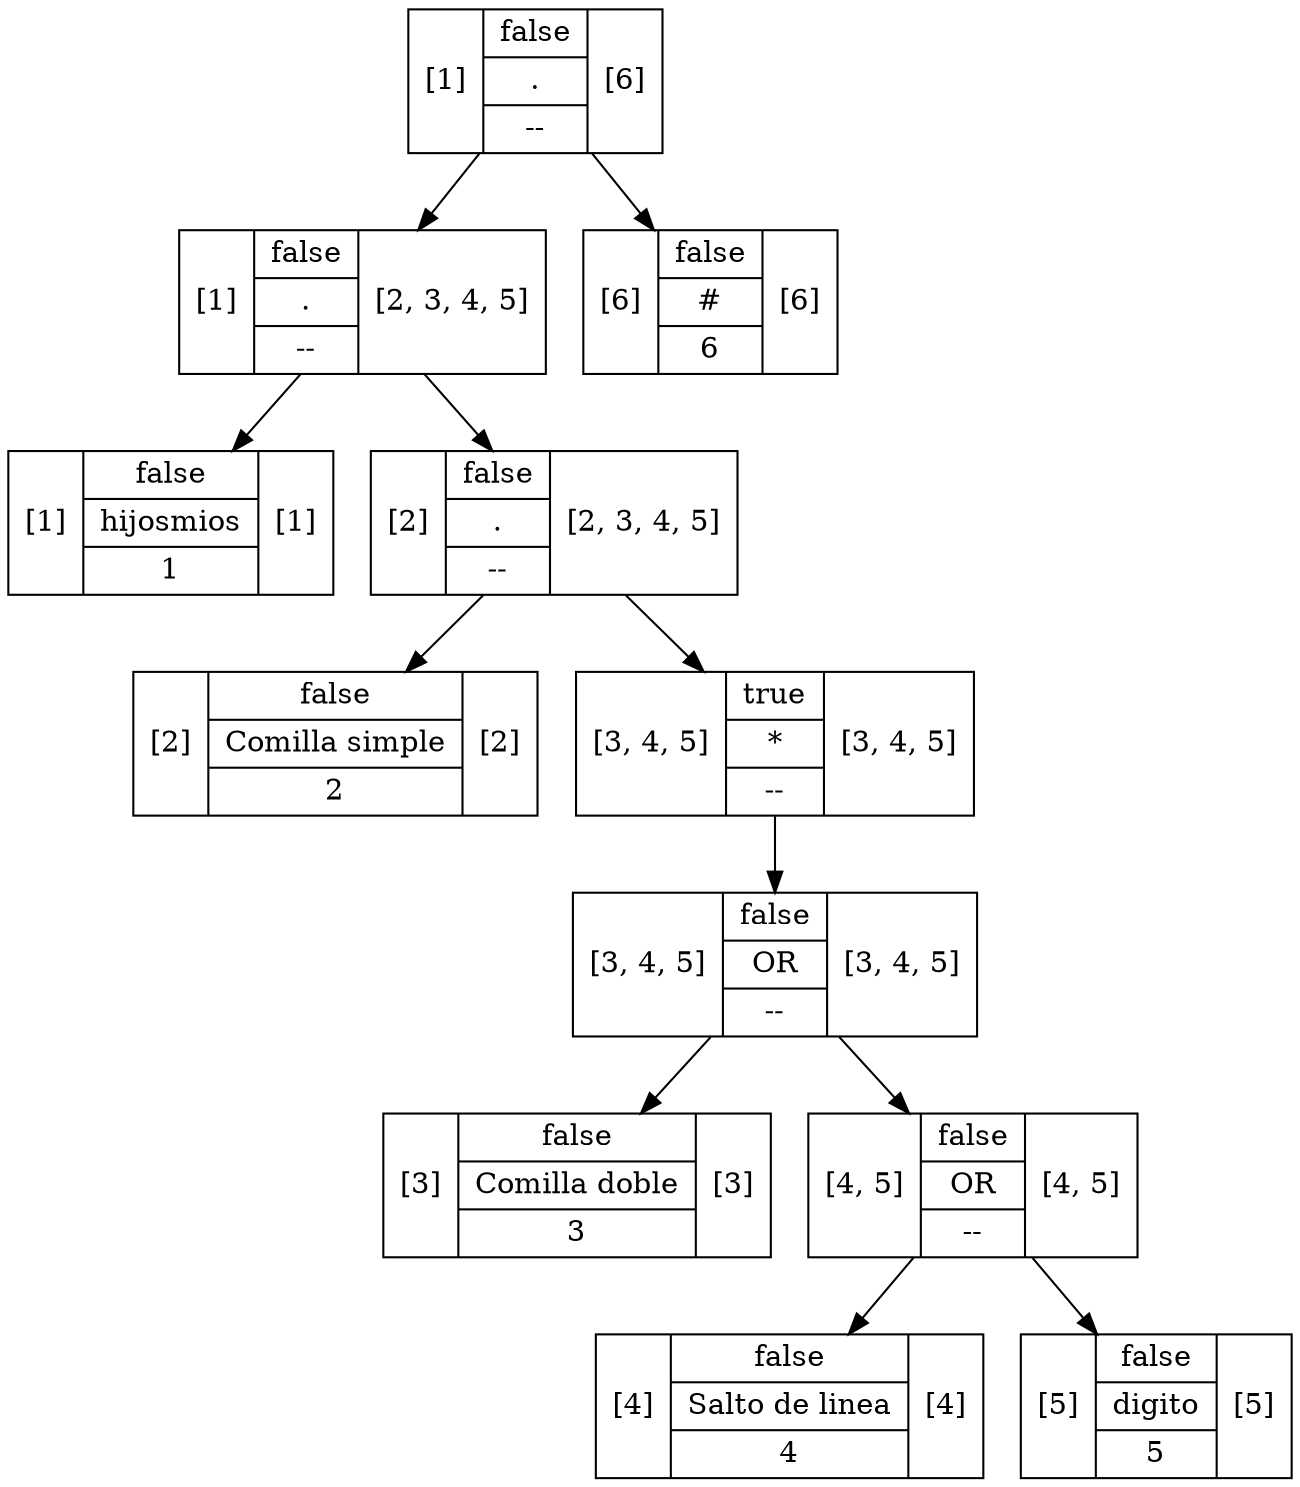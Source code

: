 digraph G {
2543618 [shape=record label="[1] |{ false | hijosmios | 1 }| [1]"];
1067654138 [shape=record label="[2] |{ false | Comilla simple | 2 }| [2]"];
1434659868 [shape=record label="[3] |{ false | Comilla doble | 3 }| [3]"];
532590898 [shape=record label="[4] |{ false | Salto de linea | 4 }| [4]"];
699319303 [shape=record label="[5] |{ false | digito | 5 }| [5]"];
242578947 [shape=record label="[4, 5] |{ false | OR | -- }| [4, 5]"];
242578947 -> 532590898
242578947 -> 699319303
1113212957 [shape=record label="[3, 4, 5] |{ false | OR | -- }| [3, 4, 5]"];
1113212957 -> 1434659868
1113212957 -> 242578947
671569477 [shape=record label="[3, 4, 5] |{ true | * | -- }| [3, 4, 5]"];
671569477 -> 1113212957
2010522046 [shape=record label="[2] |{ false | . | -- }| [2, 3, 4, 5]"];
2010522046 -> 1067654138
2010522046 -> 671569477
1379304489 [shape=record label="[1] |{ false | . | -- }| [2, 3, 4, 5]"];
1379304489 -> 2543618
1379304489 -> 2010522046
1119630546 [shape=record label="[6] |{ false | # | 6 }| [6]"];
1344006078 [shape=record label="[1] |{ false | . | -- }| [6]"];
1344006078 -> 1379304489
1344006078 -> 1119630546
}